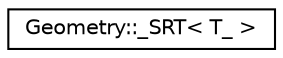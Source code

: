 digraph "Graphical Class Hierarchy"
{
  edge [fontname="Helvetica",fontsize="10",labelfontname="Helvetica",labelfontsize="10"];
  node [fontname="Helvetica",fontsize="10",shape=record];
  rankdir="LR";
  Node1 [label="Geometry::_SRT\< T_ \>",height=0.2,width=0.4,color="black", fillcolor="white", style="filled",URL="$classGeometry_1_1__SRT.html"];
}
